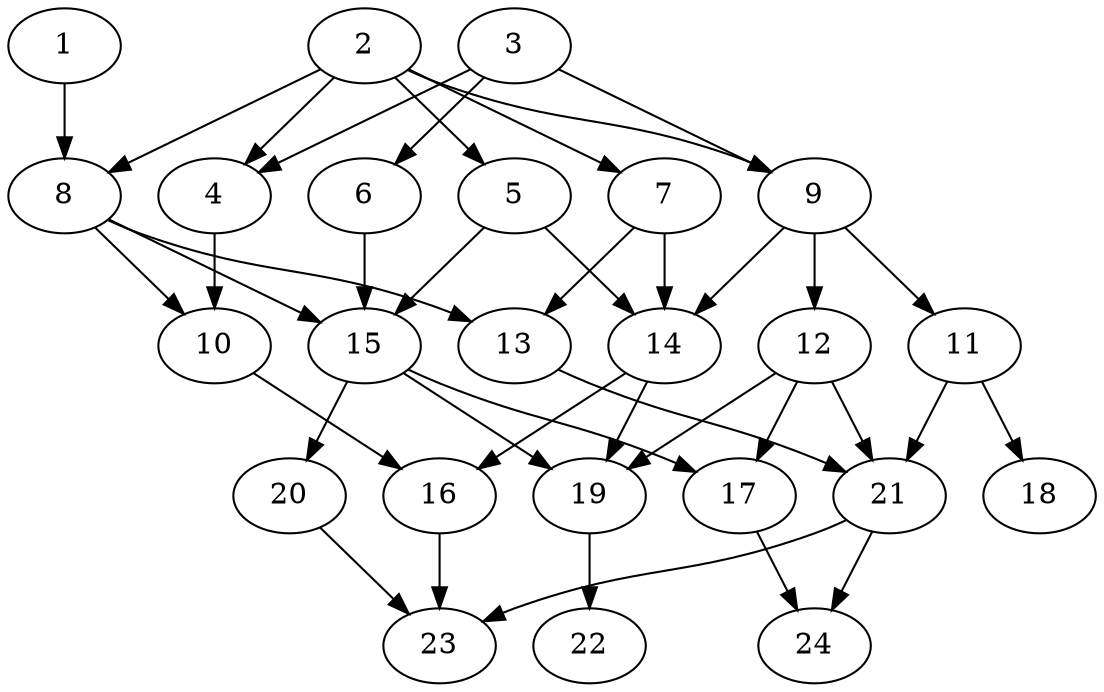 // DAG (tier=2-normal, mode=data, n=24, ccr=0.422, fat=0.507, density=0.560, regular=0.495, jump=0.126, mindata=2097152, maxdata=16777216)
// DAG automatically generated by daggen at Sun Aug 24 16:33:34 2025
// /home/ermia/Project/Environments/daggen/bin/daggen --dot --ccr 0.422 --fat 0.507 --regular 0.495 --density 0.560 --jump 0.126 --mindata 2097152 --maxdata 16777216 -n 24 
digraph G {
  1 [size="3100486450886475776000", alpha="0.18", expect_size="1550243225443237888000"]
  1 -> 8 [size ="1701021797580800"]
  2 [size="49595869299095216", alpha="0.14", expect_size="24797934649547608"]
  2 -> 4 [size ="818020352000000"]
  2 -> 5 [size ="818020352000000"]
  2 -> 7 [size ="818020352000000"]
  2 -> 8 [size ="818020352000000"]
  2 -> 9 [size ="818020352000000"]
  3 [size="36807337955279056", alpha="0.03", expect_size="18403668977639528"]
  3 -> 4 [size ="777933501235200"]
  3 -> 6 [size ="777933501235200"]
  3 -> 9 [size ="777933501235200"]
  4 [size="140132349550972784", alpha="0.06", expect_size="70066174775486392"]
  4 -> 10 [size ="95608119492608"]
  5 [size="4674109098396219342848", alpha="0.11", expect_size="2337054549198109671424"]
  5 -> 14 [size ="2236432957571072"]
  5 -> 15 [size ="2236432957571072"]
  6 [size="4506960413607522729984", alpha="0.01", expect_size="2253480206803761364992"]
  6 -> 15 [size ="2182792649637888"]
  7 [size="3459723216019259392000", alpha="0.13", expect_size="1729861608009629696000"]
  7 -> 13 [size ="1829999162163200"]
  7 -> 14 [size ="1829999162163200"]
  8 [size="411018008860633024", alpha="0.08", expect_size="205509004430316512"]
  8 -> 10 [size ="878063793471488"]
  8 -> 13 [size ="878063793471488"]
  8 -> 15 [size ="878063793471488"]
  9 [size="54213959533923752", alpha="0.09", expect_size="27106979766961876"]
  9 -> 11 [size ="1822078168727552"]
  9 -> 12 [size ="1822078168727552"]
  9 -> 14 [size ="1822078168727552"]
  10 [size="18029385845174888", alpha="0.17", expect_size="9014692922587444"]
  10 -> 16 [size ="382659071049728"]
  11 [size="6317559698600459", alpha="0.10", expect_size="3158779849300229"]
  11 -> 18 [size ="509055126732800"]
  11 -> 21 [size ="509055126732800"]
  12 [size="1000115204423736623104", alpha="0.11", expect_size="500057602211868311552"]
  12 -> 17 [size ="800061441179648"]
  12 -> 19 [size ="800061441179648"]
  12 -> 21 [size ="800061441179648"]
  13 [size="706962775000885248", alpha="0.15", expect_size="353481387500442624"]
  13 -> 21 [size ="1396381143007232"]
  14 [size="1633309685285313024", alpha="0.11", expect_size="816654842642656512"]
  14 -> 16 [size ="1118092604211200"]
  14 -> 19 [size ="1118092604211200"]
  15 [size="166782060694301056", alpha="0.17", expect_size="83391030347150528"]
  15 -> 17 [size ="302694942113792"]
  15 -> 19 [size ="302694942113792"]
  15 -> 20 [size ="302694942113792"]
  16 [size="140530917248912592", alpha="0.20", expect_size="70265458624456296"]
  16 -> 23 [size ="111634789957632"]
  17 [size="59254482631861664", alpha="0.02", expect_size="29627241315930832"]
  17 -> 24 [size ="1406573276561408"]
  18 [size="619555406301593088", alpha="0.14", expect_size="309777703150796544"]
  19 [size="1476434659138076672000", alpha="0.03", expect_size="738217329569038336000"]
  19 -> 22 [size ="1037288289075200"]
  20 [size="123028651919774992", alpha="0.14", expect_size="61514325959887496"]
  20 -> 23 [size ="1964716146556928"]
  21 [size="14566828932071424000", alpha="0.14", expect_size="7283414466035712000"]
  21 -> 23 [size ="47716289740800"]
  21 -> 24 [size ="47716289740800"]
  22 [size="3895603646762963", alpha="0.09", expect_size="1947801823381481"]
  23 [size="436632999260441280", alpha="0.08", expect_size="218316499630220640"]
  24 [size="61966673175313528", alpha="0.11", expect_size="30983336587656764"]
}